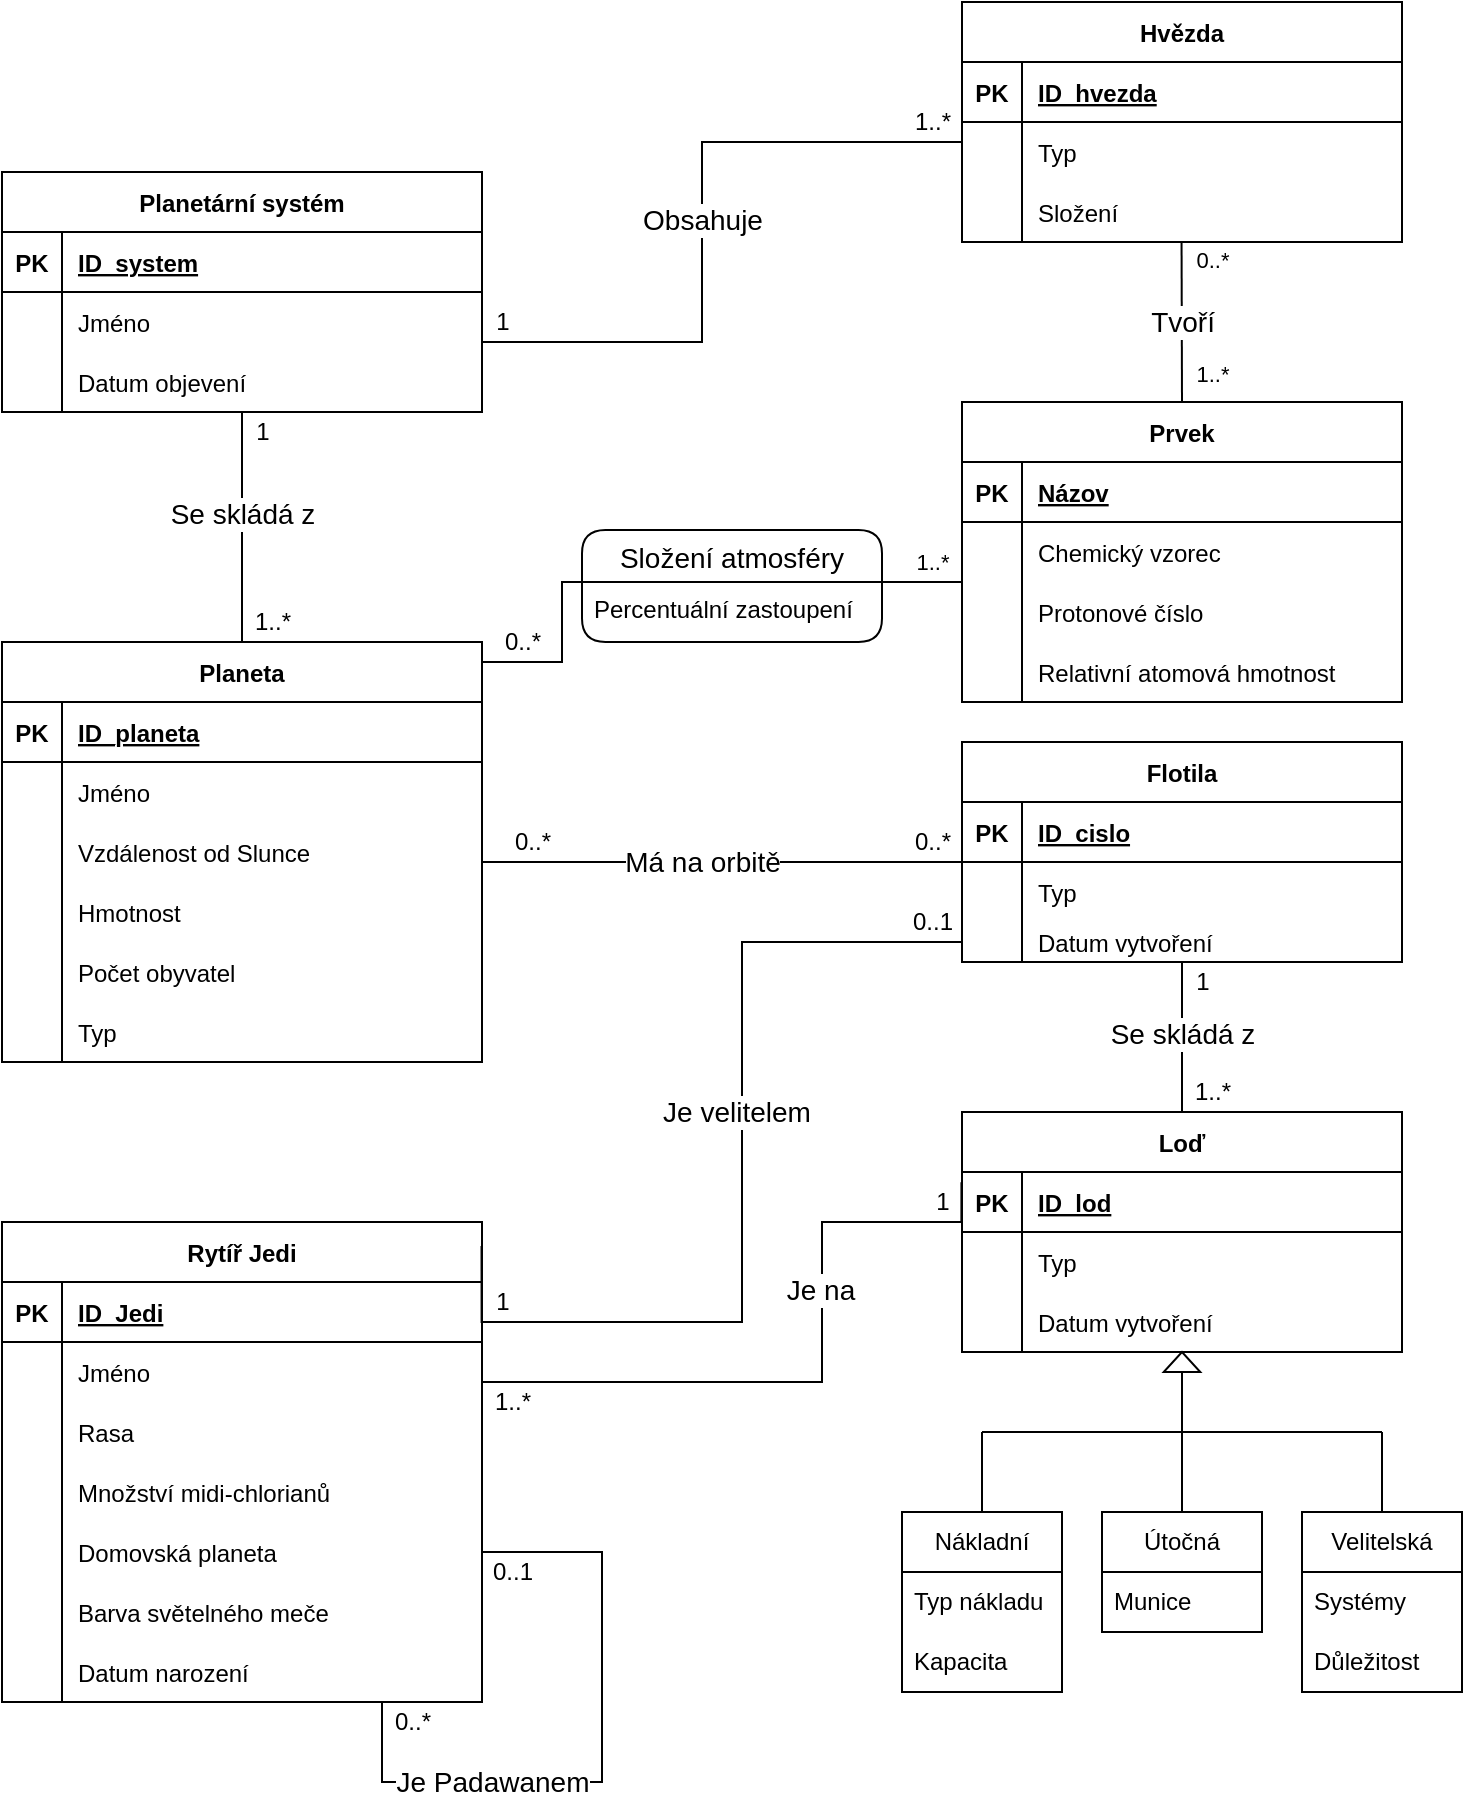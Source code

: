 <mxfile version="15.8.7" type="device"><diagram id="R2lEEEUBdFMjLlhIrx00" name="Page-1"><mxGraphModel dx="1102" dy="845" grid="1" gridSize="10" guides="1" tooltips="1" connect="1" arrows="1" fold="1" page="1" pageScale="1" pageWidth="850" pageHeight="1100" math="0" shadow="0" extFonts="Permanent Marker^https://fonts.googleapis.com/css?family=Permanent+Marker"><root><mxCell id="0"/><mxCell id="1" parent="0"/><mxCell id="C-vyLk0tnHw3VtMMgP7b-2" value="Hvězda" style="shape=table;startSize=30;container=1;collapsible=1;childLayout=tableLayout;fixedRows=1;rowLines=0;fontStyle=1;align=center;resizeLast=1;" parent="1" vertex="1"><mxGeometry x="530" y="105" width="220" height="120" as="geometry"/></mxCell><mxCell id="C-vyLk0tnHw3VtMMgP7b-3" value="" style="shape=partialRectangle;collapsible=0;dropTarget=0;pointerEvents=0;fillColor=none;points=[[0,0.5],[1,0.5]];portConstraint=eastwest;top=0;left=0;right=0;bottom=1;" parent="C-vyLk0tnHw3VtMMgP7b-2" vertex="1"><mxGeometry y="30" width="220" height="30" as="geometry"/></mxCell><mxCell id="C-vyLk0tnHw3VtMMgP7b-4" value="PK" style="shape=partialRectangle;overflow=hidden;connectable=0;fillColor=none;top=0;left=0;bottom=0;right=0;fontStyle=1;" parent="C-vyLk0tnHw3VtMMgP7b-3" vertex="1"><mxGeometry width="30" height="30" as="geometry"><mxRectangle width="30" height="30" as="alternateBounds"/></mxGeometry></mxCell><mxCell id="C-vyLk0tnHw3VtMMgP7b-5" value="ID_hvezda" style="shape=partialRectangle;overflow=hidden;connectable=0;fillColor=none;top=0;left=0;bottom=0;right=0;align=left;spacingLeft=6;fontStyle=5;" parent="C-vyLk0tnHw3VtMMgP7b-3" vertex="1"><mxGeometry x="30" width="190" height="30" as="geometry"><mxRectangle width="190" height="30" as="alternateBounds"/></mxGeometry></mxCell><mxCell id="C-vyLk0tnHw3VtMMgP7b-6" value="" style="shape=partialRectangle;collapsible=0;dropTarget=0;pointerEvents=0;fillColor=none;points=[[0,0.5],[1,0.5]];portConstraint=eastwest;top=0;left=0;right=0;bottom=0;" parent="C-vyLk0tnHw3VtMMgP7b-2" vertex="1"><mxGeometry y="60" width="220" height="30" as="geometry"/></mxCell><mxCell id="C-vyLk0tnHw3VtMMgP7b-7" value="" style="shape=partialRectangle;overflow=hidden;connectable=0;fillColor=none;top=0;left=0;bottom=0;right=0;" parent="C-vyLk0tnHw3VtMMgP7b-6" vertex="1"><mxGeometry width="30" height="30" as="geometry"><mxRectangle width="30" height="30" as="alternateBounds"/></mxGeometry></mxCell><mxCell id="C-vyLk0tnHw3VtMMgP7b-8" value="Typ" style="shape=partialRectangle;overflow=hidden;connectable=0;fillColor=none;top=0;left=0;bottom=0;right=0;align=left;spacingLeft=6;" parent="C-vyLk0tnHw3VtMMgP7b-6" vertex="1"><mxGeometry x="30" width="190" height="30" as="geometry"><mxRectangle width="190" height="30" as="alternateBounds"/></mxGeometry></mxCell><mxCell id="C-vyLk0tnHw3VtMMgP7b-9" value="" style="shape=partialRectangle;collapsible=0;dropTarget=0;pointerEvents=0;fillColor=none;points=[[0,0.5],[1,0.5]];portConstraint=eastwest;top=0;left=0;right=0;bottom=0;" parent="C-vyLk0tnHw3VtMMgP7b-2" vertex="1"><mxGeometry y="90" width="220" height="30" as="geometry"/></mxCell><mxCell id="C-vyLk0tnHw3VtMMgP7b-10" value="" style="shape=partialRectangle;overflow=hidden;connectable=0;fillColor=none;top=0;left=0;bottom=0;right=0;" parent="C-vyLk0tnHw3VtMMgP7b-9" vertex="1"><mxGeometry width="30" height="30" as="geometry"><mxRectangle width="30" height="30" as="alternateBounds"/></mxGeometry></mxCell><mxCell id="C-vyLk0tnHw3VtMMgP7b-11" value="Složení" style="shape=partialRectangle;overflow=hidden;connectable=0;fillColor=none;top=0;left=0;bottom=0;right=0;align=left;spacingLeft=6;" parent="C-vyLk0tnHw3VtMMgP7b-9" vertex="1"><mxGeometry x="30" width="190" height="30" as="geometry"><mxRectangle width="190" height="30" as="alternateBounds"/></mxGeometry></mxCell><mxCell id="VwO23e0_H6Dy7q-v8eoB-52" style="edgeStyle=orthogonalEdgeStyle;rounded=0;orthogonalLoop=1;jettySize=auto;html=1;exitX=0.5;exitY=0;exitDx=0;exitDy=0;entryX=0.5;entryY=1;entryDx=0;entryDy=0;fontSize=11;endArrow=none;endFill=0;strokeColor=#000000;" parent="1" source="C-vyLk0tnHw3VtMMgP7b-13" target="C-vyLk0tnHw3VtMMgP7b-23" edge="1"><mxGeometry relative="1" as="geometry"/></mxCell><mxCell id="VwO23e0_H6Dy7q-v8eoB-53" value="Se skládá z" style="edgeLabel;html=1;align=center;verticalAlign=middle;resizable=0;points=[];fontSize=14;" parent="VwO23e0_H6Dy7q-v8eoB-52" vertex="1" connectable="0"><mxGeometry x="0.117" relative="1" as="geometry"><mxPoint as="offset"/></mxGeometry></mxCell><mxCell id="XmYcZxgsezjboL4M4eFG-1" style="edgeStyle=orthogonalEdgeStyle;rounded=0;orthogonalLoop=1;jettySize=auto;html=1;exitX=1;exitY=0.5;exitDx=0;exitDy=0;entryX=0;entryY=0.337;entryDx=0;entryDy=0;entryPerimeter=0;endArrow=none;endFill=0;" parent="1" source="C-vyLk0tnHw3VtMMgP7b-13" target="VwO23e0_H6Dy7q-v8eoB-74" edge="1"><mxGeometry relative="1" as="geometry"><Array as="points"><mxPoint x="415" y="535"/><mxPoint x="415" y="535"/></Array></mxGeometry></mxCell><mxCell id="XmYcZxgsezjboL4M4eFG-2" value="Má na orbitě" style="edgeLabel;html=1;align=center;verticalAlign=middle;resizable=0;points=[];fontSize=14;" parent="XmYcZxgsezjboL4M4eFG-1" vertex="1" connectable="0"><mxGeometry x="-0.034" relative="1" as="geometry"><mxPoint x="-8" as="offset"/></mxGeometry></mxCell><mxCell id="C-vyLk0tnHw3VtMMgP7b-13" value="Planeta" style="shape=table;startSize=30;container=1;collapsible=1;childLayout=tableLayout;fixedRows=1;rowLines=0;fontStyle=1;align=center;resizeLast=1;" parent="1" vertex="1"><mxGeometry x="50" y="425" width="240" height="210" as="geometry"/></mxCell><mxCell id="C-vyLk0tnHw3VtMMgP7b-14" value="" style="shape=partialRectangle;collapsible=0;dropTarget=0;pointerEvents=0;fillColor=none;points=[[0,0.5],[1,0.5]];portConstraint=eastwest;top=0;left=0;right=0;bottom=1;" parent="C-vyLk0tnHw3VtMMgP7b-13" vertex="1"><mxGeometry y="30" width="240" height="30" as="geometry"/></mxCell><mxCell id="C-vyLk0tnHw3VtMMgP7b-15" value="PK" style="shape=partialRectangle;overflow=hidden;connectable=0;fillColor=none;top=0;left=0;bottom=0;right=0;fontStyle=1;" parent="C-vyLk0tnHw3VtMMgP7b-14" vertex="1"><mxGeometry width="30" height="30" as="geometry"><mxRectangle width="30" height="30" as="alternateBounds"/></mxGeometry></mxCell><mxCell id="C-vyLk0tnHw3VtMMgP7b-16" value="ID_planeta" style="shape=partialRectangle;overflow=hidden;connectable=0;fillColor=none;top=0;left=0;bottom=0;right=0;align=left;spacingLeft=6;fontStyle=5;" parent="C-vyLk0tnHw3VtMMgP7b-14" vertex="1"><mxGeometry x="30" width="210" height="30" as="geometry"><mxRectangle width="210" height="30" as="alternateBounds"/></mxGeometry></mxCell><mxCell id="C-vyLk0tnHw3VtMMgP7b-17" value="" style="shape=partialRectangle;collapsible=0;dropTarget=0;pointerEvents=0;fillColor=none;points=[[0,0.5],[1,0.5]];portConstraint=eastwest;top=0;left=0;right=0;bottom=0;" parent="C-vyLk0tnHw3VtMMgP7b-13" vertex="1"><mxGeometry y="60" width="240" height="30" as="geometry"/></mxCell><mxCell id="C-vyLk0tnHw3VtMMgP7b-18" value="" style="shape=partialRectangle;overflow=hidden;connectable=0;fillColor=none;top=0;left=0;bottom=0;right=0;" parent="C-vyLk0tnHw3VtMMgP7b-17" vertex="1"><mxGeometry width="30" height="30" as="geometry"><mxRectangle width="30" height="30" as="alternateBounds"/></mxGeometry></mxCell><mxCell id="C-vyLk0tnHw3VtMMgP7b-19" value="Jméno" style="shape=partialRectangle;overflow=hidden;connectable=0;fillColor=none;top=0;left=0;bottom=0;right=0;align=left;spacingLeft=6;" parent="C-vyLk0tnHw3VtMMgP7b-17" vertex="1"><mxGeometry x="30" width="210" height="30" as="geometry"><mxRectangle width="210" height="30" as="alternateBounds"/></mxGeometry></mxCell><mxCell id="V6jSgZdptNN6GtY4fh08-18" value="" style="shape=partialRectangle;collapsible=0;dropTarget=0;pointerEvents=0;fillColor=none;points=[[0,0.5],[1,0.5]];portConstraint=eastwest;top=0;left=0;right=0;bottom=0;" parent="C-vyLk0tnHw3VtMMgP7b-13" vertex="1"><mxGeometry y="90" width="240" height="30" as="geometry"/></mxCell><mxCell id="V6jSgZdptNN6GtY4fh08-19" value="" style="shape=partialRectangle;overflow=hidden;connectable=0;fillColor=none;top=0;left=0;bottom=0;right=0;" parent="V6jSgZdptNN6GtY4fh08-18" vertex="1"><mxGeometry width="30" height="30" as="geometry"><mxRectangle width="30" height="30" as="alternateBounds"/></mxGeometry></mxCell><mxCell id="V6jSgZdptNN6GtY4fh08-20" value="Vzdálenost od Slunce" style="shape=partialRectangle;overflow=hidden;connectable=0;fillColor=none;top=0;left=0;bottom=0;right=0;align=left;spacingLeft=6;" parent="V6jSgZdptNN6GtY4fh08-18" vertex="1"><mxGeometry x="30" width="210" height="30" as="geometry"><mxRectangle width="210" height="30" as="alternateBounds"/></mxGeometry></mxCell><mxCell id="V6jSgZdptNN6GtY4fh08-15" value="" style="shape=partialRectangle;collapsible=0;dropTarget=0;pointerEvents=0;fillColor=none;points=[[0,0.5],[1,0.5]];portConstraint=eastwest;top=0;left=0;right=0;bottom=0;" parent="C-vyLk0tnHw3VtMMgP7b-13" vertex="1"><mxGeometry y="120" width="240" height="30" as="geometry"/></mxCell><mxCell id="V6jSgZdptNN6GtY4fh08-16" value="" style="shape=partialRectangle;overflow=hidden;connectable=0;fillColor=none;top=0;left=0;bottom=0;right=0;" parent="V6jSgZdptNN6GtY4fh08-15" vertex="1"><mxGeometry width="30" height="30" as="geometry"><mxRectangle width="30" height="30" as="alternateBounds"/></mxGeometry></mxCell><mxCell id="V6jSgZdptNN6GtY4fh08-17" value="Hmotnost" style="shape=partialRectangle;overflow=hidden;connectable=0;fillColor=none;top=0;left=0;bottom=0;right=0;align=left;spacingLeft=6;" parent="V6jSgZdptNN6GtY4fh08-15" vertex="1"><mxGeometry x="30" width="210" height="30" as="geometry"><mxRectangle width="210" height="30" as="alternateBounds"/></mxGeometry></mxCell><mxCell id="V6jSgZdptNN6GtY4fh08-12" value="" style="shape=partialRectangle;collapsible=0;dropTarget=0;pointerEvents=0;fillColor=none;points=[[0,0.5],[1,0.5]];portConstraint=eastwest;top=0;left=0;right=0;bottom=0;" parent="C-vyLk0tnHw3VtMMgP7b-13" vertex="1"><mxGeometry y="150" width="240" height="30" as="geometry"/></mxCell><mxCell id="V6jSgZdptNN6GtY4fh08-13" value="" style="shape=partialRectangle;overflow=hidden;connectable=0;fillColor=none;top=0;left=0;bottom=0;right=0;" parent="V6jSgZdptNN6GtY4fh08-12" vertex="1"><mxGeometry width="30" height="30" as="geometry"><mxRectangle width="30" height="30" as="alternateBounds"/></mxGeometry></mxCell><mxCell id="V6jSgZdptNN6GtY4fh08-14" value="Počet obyvatel" style="shape=partialRectangle;overflow=hidden;connectable=0;fillColor=none;top=0;left=0;bottom=0;right=0;align=left;spacingLeft=6;" parent="V6jSgZdptNN6GtY4fh08-12" vertex="1"><mxGeometry x="30" width="210" height="30" as="geometry"><mxRectangle width="210" height="30" as="alternateBounds"/></mxGeometry></mxCell><mxCell id="V6jSgZdptNN6GtY4fh08-9" value="" style="shape=partialRectangle;collapsible=0;dropTarget=0;pointerEvents=0;fillColor=none;points=[[0,0.5],[1,0.5]];portConstraint=eastwest;top=0;left=0;right=0;bottom=0;" parent="C-vyLk0tnHw3VtMMgP7b-13" vertex="1"><mxGeometry y="180" width="240" height="30" as="geometry"/></mxCell><mxCell id="V6jSgZdptNN6GtY4fh08-10" value="" style="shape=partialRectangle;overflow=hidden;connectable=0;fillColor=none;top=0;left=0;bottom=0;right=0;" parent="V6jSgZdptNN6GtY4fh08-9" vertex="1"><mxGeometry width="30" height="30" as="geometry"><mxRectangle width="30" height="30" as="alternateBounds"/></mxGeometry></mxCell><mxCell id="V6jSgZdptNN6GtY4fh08-11" value="Typ" style="shape=partialRectangle;overflow=hidden;connectable=0;fillColor=none;top=0;left=0;bottom=0;right=0;align=left;spacingLeft=6;" parent="V6jSgZdptNN6GtY4fh08-9" vertex="1"><mxGeometry x="30" width="210" height="30" as="geometry"><mxRectangle width="210" height="30" as="alternateBounds"/></mxGeometry></mxCell><mxCell id="C-vyLk0tnHw3VtMMgP7b-23" value="Planetární systém" style="shape=table;startSize=30;container=1;collapsible=1;childLayout=tableLayout;fixedRows=1;rowLines=0;fontStyle=1;align=center;resizeLast=1;" parent="1" vertex="1"><mxGeometry x="50" y="190" width="240" height="120" as="geometry"/></mxCell><mxCell id="C-vyLk0tnHw3VtMMgP7b-24" value="" style="shape=partialRectangle;collapsible=0;dropTarget=0;pointerEvents=0;fillColor=none;points=[[0,0.5],[1,0.5]];portConstraint=eastwest;top=0;left=0;right=0;bottom=1;" parent="C-vyLk0tnHw3VtMMgP7b-23" vertex="1"><mxGeometry y="30" width="240" height="30" as="geometry"/></mxCell><mxCell id="C-vyLk0tnHw3VtMMgP7b-25" value="PK" style="shape=partialRectangle;overflow=hidden;connectable=0;fillColor=none;top=0;left=0;bottom=0;right=0;fontStyle=1;" parent="C-vyLk0tnHw3VtMMgP7b-24" vertex="1"><mxGeometry width="30" height="30" as="geometry"><mxRectangle width="30" height="30" as="alternateBounds"/></mxGeometry></mxCell><mxCell id="C-vyLk0tnHw3VtMMgP7b-26" value="ID_system" style="shape=partialRectangle;overflow=hidden;connectable=0;fillColor=none;top=0;left=0;bottom=0;right=0;align=left;spacingLeft=6;fontStyle=5;" parent="C-vyLk0tnHw3VtMMgP7b-24" vertex="1"><mxGeometry x="30" width="210" height="30" as="geometry"><mxRectangle width="210" height="30" as="alternateBounds"/></mxGeometry></mxCell><mxCell id="C-vyLk0tnHw3VtMMgP7b-27" value="" style="shape=partialRectangle;collapsible=0;dropTarget=0;pointerEvents=0;fillColor=none;points=[[0,0.5],[1,0.5]];portConstraint=eastwest;top=0;left=0;right=0;bottom=0;" parent="C-vyLk0tnHw3VtMMgP7b-23" vertex="1"><mxGeometry y="60" width="240" height="30" as="geometry"/></mxCell><mxCell id="C-vyLk0tnHw3VtMMgP7b-28" value="" style="shape=partialRectangle;overflow=hidden;connectable=0;fillColor=none;top=0;left=0;bottom=0;right=0;" parent="C-vyLk0tnHw3VtMMgP7b-27" vertex="1"><mxGeometry width="30" height="30" as="geometry"><mxRectangle width="30" height="30" as="alternateBounds"/></mxGeometry></mxCell><mxCell id="C-vyLk0tnHw3VtMMgP7b-29" value="Jméno" style="shape=partialRectangle;overflow=hidden;connectable=0;fillColor=none;top=0;left=0;bottom=0;right=0;align=left;spacingLeft=6;" parent="C-vyLk0tnHw3VtMMgP7b-27" vertex="1"><mxGeometry x="30" width="210" height="30" as="geometry"><mxRectangle width="210" height="30" as="alternateBounds"/></mxGeometry></mxCell><mxCell id="VwO23e0_H6Dy7q-v8eoB-46" style="shape=partialRectangle;collapsible=0;dropTarget=0;pointerEvents=0;fillColor=none;points=[[0,0.5],[1,0.5]];portConstraint=eastwest;top=0;left=0;right=0;bottom=0;" parent="C-vyLk0tnHw3VtMMgP7b-23" vertex="1"><mxGeometry y="90" width="240" height="30" as="geometry"/></mxCell><mxCell id="VwO23e0_H6Dy7q-v8eoB-47" style="shape=partialRectangle;overflow=hidden;connectable=0;fillColor=none;top=0;left=0;bottom=0;right=0;" parent="VwO23e0_H6Dy7q-v8eoB-46" vertex="1"><mxGeometry width="30" height="30" as="geometry"><mxRectangle width="30" height="30" as="alternateBounds"/></mxGeometry></mxCell><mxCell id="VwO23e0_H6Dy7q-v8eoB-48" value="Datum objevení" style="shape=partialRectangle;overflow=hidden;connectable=0;fillColor=none;top=0;left=0;bottom=0;right=0;align=left;spacingLeft=6;" parent="VwO23e0_H6Dy7q-v8eoB-46" vertex="1"><mxGeometry x="30" width="210" height="30" as="geometry"><mxRectangle width="210" height="30" as="alternateBounds"/></mxGeometry></mxCell><mxCell id="VwO23e0_H6Dy7q-v8eoB-44" style="edgeStyle=orthogonalEdgeStyle;rounded=0;orthogonalLoop=1;jettySize=auto;html=1;fontSize=11;endArrow=none;endFill=0;entryX=0.5;entryY=1.001;entryDx=0;entryDy=0;entryPerimeter=0;exitX=0.5;exitY=0;exitDx=0;exitDy=0;" parent="1" source="V6jSgZdptNN6GtY4fh08-28" target="VwO23e0_H6Dy7q-v8eoB-77" edge="1"><mxGeometry relative="1" as="geometry"><mxPoint x="640.0" y="635" as="sourcePoint"/><mxPoint x="640" y="585" as="targetPoint"/><Array as="points"><mxPoint x="640" y="585"/><mxPoint x="640" y="585"/></Array></mxGeometry></mxCell><mxCell id="VwO23e0_H6Dy7q-v8eoB-45" value="Se skládá z" style="edgeLabel;html=1;align=center;verticalAlign=middle;resizable=0;points=[];fontSize=14;" parent="VwO23e0_H6Dy7q-v8eoB-44" vertex="1" connectable="0"><mxGeometry x="0.05" relative="1" as="geometry"><mxPoint as="offset"/></mxGeometry></mxCell><mxCell id="V6jSgZdptNN6GtY4fh08-28" value="Loď" style="shape=table;startSize=30;container=1;collapsible=1;childLayout=tableLayout;fixedRows=1;rowLines=0;fontStyle=1;align=center;resizeLast=1;" parent="1" vertex="1"><mxGeometry x="530" y="660" width="220" height="120" as="geometry"/></mxCell><mxCell id="V6jSgZdptNN6GtY4fh08-29" value="" style="shape=partialRectangle;collapsible=0;dropTarget=0;pointerEvents=0;fillColor=none;points=[[0,0.5],[1,0.5]];portConstraint=eastwest;top=0;left=0;right=0;bottom=1;" parent="V6jSgZdptNN6GtY4fh08-28" vertex="1"><mxGeometry y="30" width="220" height="30" as="geometry"/></mxCell><mxCell id="V6jSgZdptNN6GtY4fh08-30" value="PK" style="shape=partialRectangle;overflow=hidden;connectable=0;fillColor=none;top=0;left=0;bottom=0;right=0;fontStyle=1;" parent="V6jSgZdptNN6GtY4fh08-29" vertex="1"><mxGeometry width="30" height="30" as="geometry"><mxRectangle width="30" height="30" as="alternateBounds"/></mxGeometry></mxCell><mxCell id="V6jSgZdptNN6GtY4fh08-31" value="ID_lod" style="shape=partialRectangle;overflow=hidden;connectable=0;fillColor=none;top=0;left=0;bottom=0;right=0;align=left;spacingLeft=6;fontStyle=5;" parent="V6jSgZdptNN6GtY4fh08-29" vertex="1"><mxGeometry x="30" width="190" height="30" as="geometry"><mxRectangle width="190" height="30" as="alternateBounds"/></mxGeometry></mxCell><mxCell id="V6jSgZdptNN6GtY4fh08-32" value="" style="shape=partialRectangle;collapsible=0;dropTarget=0;pointerEvents=0;fillColor=none;points=[[0,0.5],[1,0.5]];portConstraint=eastwest;top=0;left=0;right=0;bottom=0;" parent="V6jSgZdptNN6GtY4fh08-28" vertex="1"><mxGeometry y="60" width="220" height="30" as="geometry"/></mxCell><mxCell id="V6jSgZdptNN6GtY4fh08-33" value="" style="shape=partialRectangle;overflow=hidden;connectable=0;fillColor=none;top=0;left=0;bottom=0;right=0;" parent="V6jSgZdptNN6GtY4fh08-32" vertex="1"><mxGeometry width="30" height="30" as="geometry"><mxRectangle width="30" height="30" as="alternateBounds"/></mxGeometry></mxCell><mxCell id="V6jSgZdptNN6GtY4fh08-34" value="Typ" style="shape=partialRectangle;overflow=hidden;connectable=0;fillColor=none;top=0;left=0;bottom=0;right=0;align=left;spacingLeft=6;" parent="V6jSgZdptNN6GtY4fh08-32" vertex="1"><mxGeometry x="30" width="190" height="30" as="geometry"><mxRectangle width="190" height="30" as="alternateBounds"/></mxGeometry></mxCell><mxCell id="V6jSgZdptNN6GtY4fh08-60" style="shape=partialRectangle;collapsible=0;dropTarget=0;pointerEvents=0;fillColor=none;points=[[0,0.5],[1,0.5]];portConstraint=eastwest;top=0;left=0;right=0;bottom=0;" parent="V6jSgZdptNN6GtY4fh08-28" vertex="1"><mxGeometry y="90" width="220" height="30" as="geometry"/></mxCell><mxCell id="V6jSgZdptNN6GtY4fh08-61" style="shape=partialRectangle;overflow=hidden;connectable=0;fillColor=none;top=0;left=0;bottom=0;right=0;" parent="V6jSgZdptNN6GtY4fh08-60" vertex="1"><mxGeometry width="30" height="30" as="geometry"><mxRectangle width="30" height="30" as="alternateBounds"/></mxGeometry></mxCell><mxCell id="V6jSgZdptNN6GtY4fh08-62" value="Datum vytvoření" style="shape=partialRectangle;overflow=hidden;connectable=0;fillColor=none;top=0;left=0;bottom=0;right=0;align=left;spacingLeft=6;" parent="V6jSgZdptNN6GtY4fh08-60" vertex="1"><mxGeometry x="30" width="190" height="30" as="geometry"><mxRectangle width="190" height="30" as="alternateBounds"/></mxGeometry></mxCell><mxCell id="V6jSgZdptNN6GtY4fh08-38" value="Rytíř Jedi" style="shape=table;startSize=30;container=1;collapsible=1;childLayout=tableLayout;fixedRows=1;rowLines=0;fontStyle=1;align=center;resizeLast=1;" parent="1" vertex="1"><mxGeometry x="50" y="715" width="240" height="240" as="geometry"/></mxCell><mxCell id="V6jSgZdptNN6GtY4fh08-39" value="" style="shape=partialRectangle;collapsible=0;dropTarget=0;pointerEvents=0;fillColor=none;points=[[0,0.5],[1,0.5]];portConstraint=eastwest;top=0;left=0;right=0;bottom=1;" parent="V6jSgZdptNN6GtY4fh08-38" vertex="1"><mxGeometry y="30" width="240" height="30" as="geometry"/></mxCell><mxCell id="V6jSgZdptNN6GtY4fh08-40" value="PK" style="shape=partialRectangle;overflow=hidden;connectable=0;fillColor=none;top=0;left=0;bottom=0;right=0;fontStyle=1;" parent="V6jSgZdptNN6GtY4fh08-39" vertex="1"><mxGeometry width="30" height="30" as="geometry"><mxRectangle width="30" height="30" as="alternateBounds"/></mxGeometry></mxCell><mxCell id="V6jSgZdptNN6GtY4fh08-41" value="ID_Jedi" style="shape=partialRectangle;overflow=hidden;connectable=0;fillColor=none;top=0;left=0;bottom=0;right=0;align=left;spacingLeft=6;fontStyle=5;" parent="V6jSgZdptNN6GtY4fh08-39" vertex="1"><mxGeometry x="30" width="210" height="30" as="geometry"><mxRectangle width="210" height="30" as="alternateBounds"/></mxGeometry></mxCell><mxCell id="V6jSgZdptNN6GtY4fh08-42" value="" style="shape=partialRectangle;collapsible=0;dropTarget=0;pointerEvents=0;fillColor=none;points=[[0,0.5],[1,0.5]];portConstraint=eastwest;top=0;left=0;right=0;bottom=0;" parent="V6jSgZdptNN6GtY4fh08-38" vertex="1"><mxGeometry y="60" width="240" height="30" as="geometry"/></mxCell><mxCell id="V6jSgZdptNN6GtY4fh08-43" value="" style="shape=partialRectangle;overflow=hidden;connectable=0;fillColor=none;top=0;left=0;bottom=0;right=0;" parent="V6jSgZdptNN6GtY4fh08-42" vertex="1"><mxGeometry width="30" height="30" as="geometry"><mxRectangle width="30" height="30" as="alternateBounds"/></mxGeometry></mxCell><mxCell id="V6jSgZdptNN6GtY4fh08-44" value="Jméno" style="shape=partialRectangle;overflow=hidden;connectable=0;fillColor=none;top=0;left=0;bottom=0;right=0;align=left;spacingLeft=6;" parent="V6jSgZdptNN6GtY4fh08-42" vertex="1"><mxGeometry x="30" width="210" height="30" as="geometry"><mxRectangle width="210" height="30" as="alternateBounds"/></mxGeometry></mxCell><mxCell id="V6jSgZdptNN6GtY4fh08-45" value="" style="shape=partialRectangle;collapsible=0;dropTarget=0;pointerEvents=0;fillColor=none;points=[[0,0.5],[1,0.5]];portConstraint=eastwest;top=0;left=0;right=0;bottom=0;" parent="V6jSgZdptNN6GtY4fh08-38" vertex="1"><mxGeometry y="90" width="240" height="30" as="geometry"/></mxCell><mxCell id="V6jSgZdptNN6GtY4fh08-46" value="" style="shape=partialRectangle;overflow=hidden;connectable=0;fillColor=none;top=0;left=0;bottom=0;right=0;" parent="V6jSgZdptNN6GtY4fh08-45" vertex="1"><mxGeometry width="30" height="30" as="geometry"><mxRectangle width="30" height="30" as="alternateBounds"/></mxGeometry></mxCell><mxCell id="V6jSgZdptNN6GtY4fh08-47" value="Rasa" style="shape=partialRectangle;overflow=hidden;connectable=0;fillColor=none;top=0;left=0;bottom=0;right=0;align=left;spacingLeft=6;" parent="V6jSgZdptNN6GtY4fh08-45" vertex="1"><mxGeometry x="30" width="210" height="30" as="geometry"><mxRectangle width="210" height="30" as="alternateBounds"/></mxGeometry></mxCell><mxCell id="V6jSgZdptNN6GtY4fh08-48" value="" style="shape=partialRectangle;collapsible=0;dropTarget=0;pointerEvents=0;fillColor=none;points=[[0,0.5],[1,0.5]];portConstraint=eastwest;top=0;left=0;right=0;bottom=0;" parent="V6jSgZdptNN6GtY4fh08-38" vertex="1"><mxGeometry y="120" width="240" height="30" as="geometry"/></mxCell><mxCell id="V6jSgZdptNN6GtY4fh08-49" value="" style="shape=partialRectangle;overflow=hidden;connectable=0;fillColor=none;top=0;left=0;bottom=0;right=0;" parent="V6jSgZdptNN6GtY4fh08-48" vertex="1"><mxGeometry width="30" height="30" as="geometry"><mxRectangle width="30" height="30" as="alternateBounds"/></mxGeometry></mxCell><mxCell id="V6jSgZdptNN6GtY4fh08-50" value="Množství midi-chlorianů" style="shape=partialRectangle;overflow=hidden;connectable=0;fillColor=none;top=0;left=0;bottom=0;right=0;align=left;spacingLeft=6;" parent="V6jSgZdptNN6GtY4fh08-48" vertex="1"><mxGeometry x="30" width="210" height="30" as="geometry"><mxRectangle width="210" height="30" as="alternateBounds"/></mxGeometry></mxCell><mxCell id="V6jSgZdptNN6GtY4fh08-51" value="" style="shape=partialRectangle;collapsible=0;dropTarget=0;pointerEvents=0;fillColor=none;points=[[0,0.5],[1,0.5]];portConstraint=eastwest;top=0;left=0;right=0;bottom=0;" parent="V6jSgZdptNN6GtY4fh08-38" vertex="1"><mxGeometry y="150" width="240" height="30" as="geometry"/></mxCell><mxCell id="V6jSgZdptNN6GtY4fh08-52" value="" style="shape=partialRectangle;overflow=hidden;connectable=0;fillColor=none;top=0;left=0;bottom=0;right=0;" parent="V6jSgZdptNN6GtY4fh08-51" vertex="1"><mxGeometry width="30" height="30" as="geometry"><mxRectangle width="30" height="30" as="alternateBounds"/></mxGeometry></mxCell><mxCell id="V6jSgZdptNN6GtY4fh08-53" value="Domovská planeta" style="shape=partialRectangle;overflow=hidden;connectable=0;fillColor=none;top=0;left=0;bottom=0;right=0;align=left;spacingLeft=6;" parent="V6jSgZdptNN6GtY4fh08-51" vertex="1"><mxGeometry x="30" width="210" height="30" as="geometry"><mxRectangle width="210" height="30" as="alternateBounds"/></mxGeometry></mxCell><mxCell id="V6jSgZdptNN6GtY4fh08-63" style="shape=partialRectangle;collapsible=0;dropTarget=0;pointerEvents=0;fillColor=none;points=[[0,0.5],[1,0.5]];portConstraint=eastwest;top=0;left=0;right=0;bottom=0;" parent="V6jSgZdptNN6GtY4fh08-38" vertex="1"><mxGeometry y="180" width="240" height="30" as="geometry"/></mxCell><mxCell id="V6jSgZdptNN6GtY4fh08-64" style="shape=partialRectangle;overflow=hidden;connectable=0;fillColor=none;top=0;left=0;bottom=0;right=0;" parent="V6jSgZdptNN6GtY4fh08-63" vertex="1"><mxGeometry width="30" height="30" as="geometry"><mxRectangle width="30" height="30" as="alternateBounds"/></mxGeometry></mxCell><mxCell id="V6jSgZdptNN6GtY4fh08-65" value="Barva světelného meče" style="shape=partialRectangle;overflow=hidden;connectable=0;fillColor=none;top=0;left=0;bottom=0;right=0;align=left;spacingLeft=6;" parent="V6jSgZdptNN6GtY4fh08-63" vertex="1"><mxGeometry x="30" width="210" height="30" as="geometry"><mxRectangle width="210" height="30" as="alternateBounds"/></mxGeometry></mxCell><mxCell id="V6jSgZdptNN6GtY4fh08-93" style="edgeStyle=orthogonalEdgeStyle;rounded=0;orthogonalLoop=1;jettySize=auto;html=1;exitX=1;exitY=0.5;exitDx=0;exitDy=0;endArrow=none;endFill=0;" parent="V6jSgZdptNN6GtY4fh08-38" edge="1"><mxGeometry relative="1" as="geometry"><mxPoint x="210" y="300" as="targetPoint"/><Array as="points"><mxPoint x="300" y="225"/><mxPoint x="300" y="340"/><mxPoint x="210" y="340"/></Array></mxGeometry></mxCell><mxCell id="V6jSgZdptNN6GtY4fh08-94" value="Je Padawanom" style="edgeLabel;html=1;align=center;verticalAlign=middle;resizable=0;points=[];" parent="V6jSgZdptNN6GtY4fh08-93" vertex="1" connectable="0"><mxGeometry x="-0.181" y="-1" relative="1" as="geometry"><mxPoint as="offset"/></mxGeometry></mxCell><mxCell id="vRZ5eBYcCAOk9Uc9wcQ1-1" style="edgeStyle=orthogonalEdgeStyle;rounded=0;orthogonalLoop=1;jettySize=auto;html=1;exitX=1;exitY=0.5;exitDx=0;exitDy=0;endArrow=none;endFill=0;" parent="V6jSgZdptNN6GtY4fh08-38" source="V6jSgZdptNN6GtY4fh08-51" edge="1"><mxGeometry relative="1" as="geometry"><mxPoint x="190" y="240" as="targetPoint"/><Array as="points"><mxPoint x="300" y="165"/><mxPoint x="300" y="280"/><mxPoint x="190" y="280"/></Array></mxGeometry></mxCell><mxCell id="VwO23e0_H6Dy7q-v8eoB-6" value="Je Padawanem" style="edgeLabel;html=1;align=center;verticalAlign=middle;resizable=0;points=[];fontSize=14;" parent="vRZ5eBYcCAOk9Uc9wcQ1-1" vertex="1" connectable="0"><mxGeometry x="0.128" y="-4" relative="1" as="geometry"><mxPoint x="-47" y="4" as="offset"/></mxGeometry></mxCell><mxCell id="V6jSgZdptNN6GtY4fh08-66" style="edgeStyle=orthogonalEdgeStyle;rounded=0;orthogonalLoop=1;jettySize=auto;html=1;endArrow=none;endFill=0;entryX=0;entryY=0.667;entryDx=0;entryDy=0;entryPerimeter=0;exitX=1.001;exitY=0.832;exitDx=0;exitDy=0;exitPerimeter=0;" parent="1" source="C-vyLk0tnHw3VtMMgP7b-27" target="C-vyLk0tnHw3VtMMgP7b-3" edge="1"><mxGeometry relative="1" as="geometry"><mxPoint x="291" y="275" as="sourcePoint"/><mxPoint x="500" y="175" as="targetPoint"/><Array as="points"><mxPoint x="400" y="275"/><mxPoint x="400" y="175"/></Array></mxGeometry></mxCell><mxCell id="V6jSgZdptNN6GtY4fh08-67" value="Obsahuje" style="edgeLabel;html=1;align=center;verticalAlign=middle;resizable=0;points=[];fontSize=14;" parent="V6jSgZdptNN6GtY4fh08-66" vertex="1" connectable="0"><mxGeometry x="-0.135" y="-1" relative="1" as="geometry"><mxPoint x="-1" y="-16" as="offset"/></mxGeometry></mxCell><mxCell id="V6jSgZdptNN6GtY4fh08-68" value="1..*" style="text;html=1;align=center;verticalAlign=middle;resizable=0;points=[];autosize=1;strokeColor=none;fillColor=none;" parent="1" vertex="1"><mxGeometry x="495" y="150" width="40" height="30" as="geometry"/></mxCell><mxCell id="V6jSgZdptNN6GtY4fh08-69" value="1" style="text;html=1;align=center;verticalAlign=middle;resizable=0;points=[];autosize=1;strokeColor=none;fillColor=none;" parent="1" vertex="1"><mxGeometry x="290" y="255" width="20" height="20" as="geometry"/></mxCell><mxCell id="V6jSgZdptNN6GtY4fh08-72" value="1..*" style="text;html=1;align=center;verticalAlign=middle;resizable=0;points=[];autosize=1;strokeColor=none;fillColor=none;" parent="1" vertex="1"><mxGeometry x="165" y="400" width="40" height="30" as="geometry"/></mxCell><mxCell id="V6jSgZdptNN6GtY4fh08-73" value="1" style="text;html=1;align=center;verticalAlign=middle;resizable=0;points=[];autosize=1;strokeColor=none;fillColor=none;" parent="1" vertex="1"><mxGeometry x="170" y="310" width="20" height="20" as="geometry"/></mxCell><mxCell id="V6jSgZdptNN6GtY4fh08-76" value="0..*" style="text;html=1;align=center;verticalAlign=middle;resizable=0;points=[];autosize=1;strokeColor=none;fillColor=none;" parent="1" vertex="1"><mxGeometry x="495" y="510" width="40" height="30" as="geometry"/></mxCell><mxCell id="V6jSgZdptNN6GtY4fh08-77" value="0..*" style="text;html=1;align=center;verticalAlign=middle;resizable=0;points=[];autosize=1;strokeColor=none;fillColor=none;" parent="1" vertex="1"><mxGeometry x="295" y="510" width="40" height="30" as="geometry"/></mxCell><mxCell id="V6jSgZdptNN6GtY4fh08-78" style="edgeStyle=orthogonalEdgeStyle;rounded=0;orthogonalLoop=1;jettySize=auto;html=1;exitX=0.48;exitY=1.333;exitDx=0;exitDy=0;entryX=0.5;entryY=0;entryDx=0;entryDy=0;endArrow=none;endFill=0;exitPerimeter=0;" parent="1" target="V6jSgZdptNN6GtY4fh08-28" edge="1"><mxGeometry relative="1" as="geometry"/></mxCell><mxCell id="V6jSgZdptNN6GtY4fh08-79" value="Pozostáva z" style="edgeLabel;html=1;align=center;verticalAlign=middle;resizable=0;points=[];" parent="V6jSgZdptNN6GtY4fh08-78" vertex="1" connectable="0"><mxGeometry x="0.003" y="-1" relative="1" as="geometry"><mxPoint as="offset"/></mxGeometry></mxCell><mxCell id="V6jSgZdptNN6GtY4fh08-81" value="1..*" style="text;html=1;align=center;verticalAlign=middle;resizable=0;points=[];autosize=1;strokeColor=none;fillColor=none;" parent="1" vertex="1"><mxGeometry x="635" y="635" width="40" height="30" as="geometry"/></mxCell><mxCell id="V6jSgZdptNN6GtY4fh08-82" value="1" style="text;html=1;align=center;verticalAlign=middle;resizable=0;points=[];autosize=1;strokeColor=none;fillColor=none;" parent="1" vertex="1"><mxGeometry x="640" y="585" width="20" height="20" as="geometry"/></mxCell><mxCell id="V6jSgZdptNN6GtY4fh08-84" style="edgeStyle=orthogonalEdgeStyle;rounded=0;orthogonalLoop=1;jettySize=auto;html=1;entryX=0.986;entryY=0.008;entryDx=0;entryDy=0;endArrow=none;endFill=0;entryPerimeter=0;" parent="1" source="V6jSgZdptNN6GtY4fh08-42" target="V6jSgZdptNN6GtY4fh08-90" edge="1"><mxGeometry relative="1" as="geometry"><Array as="points"><mxPoint x="460" y="795"/><mxPoint x="460" y="715"/></Array><mxPoint x="300" y="795" as="sourcePoint"/></mxGeometry></mxCell><mxCell id="V6jSgZdptNN6GtY4fh08-85" value="Je na" style="edgeLabel;html=1;align=center;verticalAlign=middle;resizable=0;points=[];fontSize=14;" parent="V6jSgZdptNN6GtY4fh08-84" vertex="1" connectable="0"><mxGeometry x="0.272" y="1" relative="1" as="geometry"><mxPoint as="offset"/></mxGeometry></mxCell><mxCell id="V6jSgZdptNN6GtY4fh08-86" value="1..*" style="text;html=1;align=center;verticalAlign=middle;resizable=0;points=[];autosize=1;strokeColor=none;fillColor=none;" parent="1" vertex="1"><mxGeometry x="285" y="790" width="40" height="30" as="geometry"/></mxCell><mxCell id="V6jSgZdptNN6GtY4fh08-88" style="edgeStyle=orthogonalEdgeStyle;rounded=0;orthogonalLoop=1;jettySize=auto;html=1;endArrow=none;endFill=0;entryX=0;entryY=0.979;entryDx=0;entryDy=0;entryPerimeter=0;exitX=0.999;exitY=0.05;exitDx=0;exitDy=0;exitPerimeter=0;" parent="1" source="V6jSgZdptNN6GtY4fh08-38" target="VwO23e0_H6Dy7q-v8eoB-74" edge="1"><mxGeometry relative="1" as="geometry"><Array as="points"><mxPoint x="290" y="765"/><mxPoint x="420" y="765"/><mxPoint x="420" y="575"/><mxPoint x="530" y="575"/></Array><mxPoint x="300" y="725" as="sourcePoint"/><mxPoint x="530" y="525" as="targetPoint"/></mxGeometry></mxCell><mxCell id="V6jSgZdptNN6GtY4fh08-89" value="Je velitelem" style="edgeLabel;html=1;align=center;verticalAlign=middle;resizable=0;points=[];fontSize=14;" parent="V6jSgZdptNN6GtY4fh08-88" vertex="1" connectable="0"><mxGeometry x="0.141" y="3" relative="1" as="geometry"><mxPoint as="offset"/></mxGeometry></mxCell><mxCell id="V6jSgZdptNN6GtY4fh08-90" value="1" style="text;html=1;align=center;verticalAlign=middle;resizable=0;points=[];autosize=1;strokeColor=none;fillColor=none;" parent="1" vertex="1"><mxGeometry x="510" y="695" width="20" height="20" as="geometry"/></mxCell><mxCell id="V6jSgZdptNN6GtY4fh08-91" value="0..1" style="text;html=1;align=center;verticalAlign=middle;resizable=0;points=[];autosize=1;strokeColor=none;fillColor=none;" parent="1" vertex="1"><mxGeometry x="495" y="550" width="40" height="30" as="geometry"/></mxCell><mxCell id="V6jSgZdptNN6GtY4fh08-92" value="1" style="text;html=1;align=center;verticalAlign=middle;resizable=0;points=[];autosize=1;strokeColor=none;fillColor=none;" parent="1" vertex="1"><mxGeometry x="290" y="745" width="20" height="20" as="geometry"/></mxCell><mxCell id="V6jSgZdptNN6GtY4fh08-95" value="0..*" style="text;html=1;align=center;verticalAlign=middle;resizable=0;points=[];autosize=1;strokeColor=none;fillColor=none;" parent="1" vertex="1"><mxGeometry x="235" y="950" width="40" height="30" as="geometry"/></mxCell><mxCell id="V6jSgZdptNN6GtY4fh08-96" value="0..1" style="text;html=1;align=center;verticalAlign=middle;resizable=0;points=[];autosize=1;strokeColor=none;fillColor=none;" parent="1" vertex="1"><mxGeometry x="285" y="875" width="40" height="30" as="geometry"/></mxCell><mxCell id="VwO23e0_H6Dy7q-v8eoB-7" value="Prvek" style="shape=table;startSize=30;container=1;collapsible=1;childLayout=tableLayout;fixedRows=1;rowLines=0;fontStyle=1;align=center;resizeLast=1;" parent="1" vertex="1"><mxGeometry x="530" y="305" width="220" height="150" as="geometry"/></mxCell><mxCell id="VwO23e0_H6Dy7q-v8eoB-8" value="" style="shape=partialRectangle;collapsible=0;dropTarget=0;pointerEvents=0;fillColor=none;top=0;left=0;bottom=1;right=0;points=[[0,0.5],[1,0.5]];portConstraint=eastwest;" parent="VwO23e0_H6Dy7q-v8eoB-7" vertex="1"><mxGeometry y="30" width="220" height="30" as="geometry"/></mxCell><mxCell id="VwO23e0_H6Dy7q-v8eoB-9" value="PK" style="shape=partialRectangle;connectable=0;fillColor=none;top=0;left=0;bottom=0;right=0;fontStyle=1;overflow=hidden;" parent="VwO23e0_H6Dy7q-v8eoB-8" vertex="1"><mxGeometry width="30" height="30" as="geometry"><mxRectangle width="30" height="30" as="alternateBounds"/></mxGeometry></mxCell><mxCell id="VwO23e0_H6Dy7q-v8eoB-10" value="Názov" style="shape=partialRectangle;connectable=0;fillColor=none;top=0;left=0;bottom=0;right=0;align=left;spacingLeft=6;fontStyle=5;overflow=hidden;" parent="VwO23e0_H6Dy7q-v8eoB-8" vertex="1"><mxGeometry x="30" width="190" height="30" as="geometry"><mxRectangle width="190" height="30" as="alternateBounds"/></mxGeometry></mxCell><mxCell id="VwO23e0_H6Dy7q-v8eoB-11" value="" style="shape=partialRectangle;collapsible=0;dropTarget=0;pointerEvents=0;fillColor=none;top=0;left=0;bottom=0;right=0;points=[[0,0.5],[1,0.5]];portConstraint=eastwest;" parent="VwO23e0_H6Dy7q-v8eoB-7" vertex="1"><mxGeometry y="60" width="220" height="30" as="geometry"/></mxCell><mxCell id="VwO23e0_H6Dy7q-v8eoB-12" value="" style="shape=partialRectangle;connectable=0;fillColor=none;top=0;left=0;bottom=0;right=0;editable=1;overflow=hidden;" parent="VwO23e0_H6Dy7q-v8eoB-11" vertex="1"><mxGeometry width="30" height="30" as="geometry"><mxRectangle width="30" height="30" as="alternateBounds"/></mxGeometry></mxCell><mxCell id="VwO23e0_H6Dy7q-v8eoB-13" value="Chemický vzorec" style="shape=partialRectangle;connectable=0;fillColor=none;top=0;left=0;bottom=0;right=0;align=left;spacingLeft=6;overflow=hidden;" parent="VwO23e0_H6Dy7q-v8eoB-11" vertex="1"><mxGeometry x="30" width="190" height="30" as="geometry"><mxRectangle width="190" height="30" as="alternateBounds"/></mxGeometry></mxCell><mxCell id="VwO23e0_H6Dy7q-v8eoB-14" value="" style="shape=partialRectangle;collapsible=0;dropTarget=0;pointerEvents=0;fillColor=none;top=0;left=0;bottom=0;right=0;points=[[0,0.5],[1,0.5]];portConstraint=eastwest;" parent="VwO23e0_H6Dy7q-v8eoB-7" vertex="1"><mxGeometry y="90" width="220" height="30" as="geometry"/></mxCell><mxCell id="VwO23e0_H6Dy7q-v8eoB-15" value="" style="shape=partialRectangle;connectable=0;fillColor=none;top=0;left=0;bottom=0;right=0;editable=1;overflow=hidden;" parent="VwO23e0_H6Dy7q-v8eoB-14" vertex="1"><mxGeometry width="30" height="30" as="geometry"><mxRectangle width="30" height="30" as="alternateBounds"/></mxGeometry></mxCell><mxCell id="VwO23e0_H6Dy7q-v8eoB-16" value="Protonové číslo" style="shape=partialRectangle;connectable=0;fillColor=none;top=0;left=0;bottom=0;right=0;align=left;spacingLeft=6;overflow=hidden;" parent="VwO23e0_H6Dy7q-v8eoB-14" vertex="1"><mxGeometry x="30" width="190" height="30" as="geometry"><mxRectangle width="190" height="30" as="alternateBounds"/></mxGeometry></mxCell><mxCell id="VwO23e0_H6Dy7q-v8eoB-20" style="shape=partialRectangle;collapsible=0;dropTarget=0;pointerEvents=0;fillColor=none;top=0;left=0;bottom=0;right=0;points=[[0,0.5],[1,0.5]];portConstraint=eastwest;" parent="VwO23e0_H6Dy7q-v8eoB-7" vertex="1"><mxGeometry y="120" width="220" height="30" as="geometry"/></mxCell><mxCell id="VwO23e0_H6Dy7q-v8eoB-21" style="shape=partialRectangle;connectable=0;fillColor=none;top=0;left=0;bottom=0;right=0;editable=1;overflow=hidden;" parent="VwO23e0_H6Dy7q-v8eoB-20" vertex="1"><mxGeometry width="30" height="30" as="geometry"><mxRectangle width="30" height="30" as="alternateBounds"/></mxGeometry></mxCell><mxCell id="VwO23e0_H6Dy7q-v8eoB-22" value="Relativní atomová hmotnost" style="shape=partialRectangle;connectable=0;fillColor=none;top=0;left=0;bottom=0;right=0;align=left;spacingLeft=6;overflow=hidden;" parent="VwO23e0_H6Dy7q-v8eoB-20" vertex="1"><mxGeometry x="30" width="190" height="30" as="geometry"><mxRectangle width="190" height="30" as="alternateBounds"/></mxGeometry></mxCell><mxCell id="VwO23e0_H6Dy7q-v8eoB-23" style="edgeStyle=orthogonalEdgeStyle;rounded=0;orthogonalLoop=1;jettySize=auto;html=1;exitX=1;exitY=0;exitDx=0;exitDy=0;startArrow=none;exitPerimeter=0;endArrow=none;endFill=0;" parent="1" source="VwO23e0_H6Dy7q-v8eoB-26" edge="1"><mxGeometry relative="1" as="geometry"><mxPoint x="490" y="395.33" as="sourcePoint"/><mxPoint x="530" y="395" as="targetPoint"/><Array as="points"><mxPoint x="510" y="395"/></Array></mxGeometry></mxCell><mxCell id="VwO23e0_H6Dy7q-v8eoB-25" value="Složení atmosféry" style="swimlane;fontStyle=0;childLayout=stackLayout;horizontal=1;startSize=26;horizontalStack=0;resizeParent=1;resizeParentMax=0;resizeLast=0;collapsible=1;marginBottom=0;align=center;fontSize=14;rounded=1;" parent="1" vertex="1"><mxGeometry x="340" y="369" width="150" height="56" as="geometry"/></mxCell><mxCell id="VwO23e0_H6Dy7q-v8eoB-26" value="Percentuální zastoupení" style="text;strokeColor=none;fillColor=none;spacingLeft=4;spacingRight=4;overflow=hidden;rotatable=0;points=[[0,0.5],[1,0.5]];portConstraint=eastwest;fontSize=12;" parent="VwO23e0_H6Dy7q-v8eoB-25" vertex="1"><mxGeometry y="26" width="150" height="30" as="geometry"/></mxCell><mxCell id="VwO23e0_H6Dy7q-v8eoB-29" value="" style="edgeStyle=orthogonalEdgeStyle;rounded=0;orthogonalLoop=1;jettySize=auto;html=1;endArrow=none;" parent="1" edge="1"><mxGeometry relative="1" as="geometry"><mxPoint x="290" y="435" as="sourcePoint"/><mxPoint x="340" y="395" as="targetPoint"/><Array as="points"><mxPoint x="330" y="435"/><mxPoint x="330" y="395"/></Array></mxGeometry></mxCell><mxCell id="VwO23e0_H6Dy7q-v8eoB-30" value="0..*" style="text;html=1;align=center;verticalAlign=middle;resizable=0;points=[];autosize=1;strokeColor=none;fillColor=none;" parent="1" vertex="1"><mxGeometry x="290" y="410" width="40" height="30" as="geometry"/></mxCell><mxCell id="VwO23e0_H6Dy7q-v8eoB-32" value="1..*" style="text;html=1;align=center;verticalAlign=middle;resizable=0;points=[];autosize=1;strokeColor=none;fillColor=none;fontSize=11;" parent="1" vertex="1"><mxGeometry x="495" y="370" width="40" height="30" as="geometry"/></mxCell><mxCell id="VwO23e0_H6Dy7q-v8eoB-70" value="Flotila" style="shape=table;startSize=30;container=1;collapsible=1;childLayout=tableLayout;fixedRows=1;rowLines=0;fontStyle=1;align=center;resizeLast=1;" parent="1" vertex="1"><mxGeometry x="530" y="475" width="220" height="110" as="geometry"/></mxCell><mxCell id="VwO23e0_H6Dy7q-v8eoB-71" value="" style="shape=partialRectangle;collapsible=0;dropTarget=0;pointerEvents=0;fillColor=none;points=[[0,0.5],[1,0.5]];portConstraint=eastwest;top=0;left=0;right=0;bottom=1;" parent="VwO23e0_H6Dy7q-v8eoB-70" vertex="1"><mxGeometry y="30" width="220" height="30" as="geometry"/></mxCell><mxCell id="VwO23e0_H6Dy7q-v8eoB-72" value="PK" style="shape=partialRectangle;overflow=hidden;connectable=0;fillColor=none;top=0;left=0;bottom=0;right=0;fontStyle=1;" parent="VwO23e0_H6Dy7q-v8eoB-71" vertex="1"><mxGeometry width="30" height="30" as="geometry"><mxRectangle width="30" height="30" as="alternateBounds"/></mxGeometry></mxCell><mxCell id="VwO23e0_H6Dy7q-v8eoB-73" value="ID_cislo" style="shape=partialRectangle;overflow=hidden;connectable=0;fillColor=none;top=0;left=0;bottom=0;right=0;align=left;spacingLeft=6;fontStyle=5;" parent="VwO23e0_H6Dy7q-v8eoB-71" vertex="1"><mxGeometry x="30" width="190" height="30" as="geometry"><mxRectangle width="190" height="30" as="alternateBounds"/></mxGeometry></mxCell><mxCell id="VwO23e0_H6Dy7q-v8eoB-74" value="" style="shape=partialRectangle;collapsible=0;dropTarget=0;pointerEvents=0;fillColor=none;points=[[0,0.5],[1,0.5]];portConstraint=eastwest;top=0;left=0;right=0;bottom=0;" parent="VwO23e0_H6Dy7q-v8eoB-70" vertex="1"><mxGeometry y="60" width="220" height="30" as="geometry"/></mxCell><mxCell id="VwO23e0_H6Dy7q-v8eoB-75" value="" style="shape=partialRectangle;overflow=hidden;connectable=0;fillColor=none;top=0;left=0;bottom=0;right=0;" parent="VwO23e0_H6Dy7q-v8eoB-74" vertex="1"><mxGeometry width="30" height="30" as="geometry"><mxRectangle width="30" height="30" as="alternateBounds"/></mxGeometry></mxCell><mxCell id="VwO23e0_H6Dy7q-v8eoB-76" value="Typ" style="shape=partialRectangle;overflow=hidden;connectable=0;fillColor=none;top=0;left=0;bottom=0;right=0;align=left;spacingLeft=6;" parent="VwO23e0_H6Dy7q-v8eoB-74" vertex="1"><mxGeometry x="30" width="190" height="30" as="geometry"><mxRectangle width="190" height="30" as="alternateBounds"/></mxGeometry></mxCell><mxCell id="VwO23e0_H6Dy7q-v8eoB-77" style="shape=partialRectangle;collapsible=0;dropTarget=0;pointerEvents=0;fillColor=none;points=[[0,0.5],[1,0.5]];portConstraint=eastwest;top=0;left=0;right=0;bottom=0;" parent="VwO23e0_H6Dy7q-v8eoB-70" vertex="1"><mxGeometry y="90" width="220" height="20" as="geometry"/></mxCell><mxCell id="VwO23e0_H6Dy7q-v8eoB-78" style="shape=partialRectangle;overflow=hidden;connectable=0;fillColor=none;top=0;left=0;bottom=0;right=0;" parent="VwO23e0_H6Dy7q-v8eoB-77" vertex="1"><mxGeometry width="30" height="20" as="geometry"><mxRectangle width="30" height="20" as="alternateBounds"/></mxGeometry></mxCell><mxCell id="VwO23e0_H6Dy7q-v8eoB-79" value="Datum vytvoření" style="shape=partialRectangle;overflow=hidden;connectable=0;fillColor=none;top=0;left=0;bottom=0;right=0;align=left;spacingLeft=6;" parent="VwO23e0_H6Dy7q-v8eoB-77" vertex="1"><mxGeometry x="30" width="190" height="20" as="geometry"><mxRectangle width="190" height="20" as="alternateBounds"/></mxGeometry></mxCell><mxCell id="dO4ujX8D4egQlqyCf6rE-1" value="" style="endArrow=none;html=1;rounded=0;entryX=0.5;entryY=1.001;entryDx=0;entryDy=0;entryPerimeter=0;" parent="1" target="V6jSgZdptNN6GtY4fh08-60" edge="1"><mxGeometry width="50" height="50" relative="1" as="geometry"><mxPoint x="640" y="820" as="sourcePoint"/><mxPoint x="650" y="780" as="targetPoint"/></mxGeometry></mxCell><mxCell id="dO4ujX8D4egQlqyCf6rE-2" value="" style="endArrow=none;html=1;rounded=0;" parent="1" edge="1"><mxGeometry width="50" height="50" relative="1" as="geometry"><mxPoint x="540" y="820" as="sourcePoint"/><mxPoint x="740" y="820" as="targetPoint"/></mxGeometry></mxCell><mxCell id="dO4ujX8D4egQlqyCf6rE-3" value="" style="shape=mxgraph.arrows2.wedgeArrow;html=1;bendable=0;startWidth=9.143;fillColor=#FFFFFF;defaultFillColor=invert;defaultGradientColor=invert;rounded=0;entryX=0.5;entryY=1;entryDx=0;entryDy=0;entryPerimeter=0;" parent="1" target="V6jSgZdptNN6GtY4fh08-60" edge="1"><mxGeometry width="100" height="100" relative="1" as="geometry"><mxPoint x="640" y="790" as="sourcePoint"/><mxPoint x="640" y="750" as="targetPoint"/></mxGeometry></mxCell><mxCell id="dO4ujX8D4egQlqyCf6rE-4" value="" style="endArrow=none;html=1;rounded=0;fillColor=#FFFFFF;exitX=0.5;exitY=0;exitDx=0;exitDy=0;" parent="1" source="dO4ujX8D4egQlqyCf6rE-6" edge="1"><mxGeometry width="50" height="50" relative="1" as="geometry"><mxPoint x="560" y="860" as="sourcePoint"/><mxPoint x="540" y="820" as="targetPoint"/><Array as="points"/></mxGeometry></mxCell><mxCell id="dO4ujX8D4egQlqyCf6rE-5" value="" style="endArrow=none;html=1;rounded=0;fillColor=#FFFFFF;" parent="1" edge="1"><mxGeometry width="50" height="50" relative="1" as="geometry"><mxPoint x="740" y="860" as="sourcePoint"/><mxPoint x="740" y="820" as="targetPoint"/></mxGeometry></mxCell><mxCell id="dO4ujX8D4egQlqyCf6rE-6" value="Nákladní" style="swimlane;fontStyle=0;childLayout=stackLayout;horizontal=1;startSize=30;horizontalStack=0;resizeParent=1;resizeParentMax=0;resizeLast=0;collapsible=1;marginBottom=0;whiteSpace=wrap;html=1;" parent="1" vertex="1"><mxGeometry x="500" y="860" width="80" height="90" as="geometry"><mxRectangle x="510" y="720" width="90" height="30" as="alternateBounds"/></mxGeometry></mxCell><mxCell id="dO4ujX8D4egQlqyCf6rE-7" value="Typ nákladu" style="text;strokeColor=none;fillColor=none;align=left;verticalAlign=middle;spacingLeft=4;spacingRight=4;overflow=hidden;points=[[0,0.5],[1,0.5]];portConstraint=eastwest;rotatable=0;whiteSpace=wrap;html=1;" parent="dO4ujX8D4egQlqyCf6rE-6" vertex="1"><mxGeometry y="30" width="80" height="30" as="geometry"/></mxCell><mxCell id="dO4ujX8D4egQlqyCf6rE-9" value="Kapacita" style="text;strokeColor=none;fillColor=none;align=left;verticalAlign=middle;spacingLeft=4;spacingRight=4;overflow=hidden;points=[[0,0.5],[1,0.5]];portConstraint=eastwest;rotatable=0;whiteSpace=wrap;html=1;" parent="dO4ujX8D4egQlqyCf6rE-6" vertex="1"><mxGeometry y="60" width="80" height="30" as="geometry"/></mxCell><mxCell id="dO4ujX8D4egQlqyCf6rE-10" value="Útočná" style="swimlane;fontStyle=0;childLayout=stackLayout;horizontal=1;startSize=30;horizontalStack=0;resizeParent=1;resizeParentMax=0;resizeLast=0;collapsible=1;marginBottom=0;whiteSpace=wrap;html=1;" parent="1" vertex="1"><mxGeometry x="600" y="860" width="80" height="60" as="geometry"><mxRectangle x="510" y="720" width="90" height="30" as="alternateBounds"/></mxGeometry></mxCell><mxCell id="dO4ujX8D4egQlqyCf6rE-11" value="Munice" style="text;strokeColor=none;fillColor=none;align=left;verticalAlign=middle;spacingLeft=4;spacingRight=4;overflow=hidden;points=[[0,0.5],[1,0.5]];portConstraint=eastwest;rotatable=0;whiteSpace=wrap;html=1;" parent="dO4ujX8D4egQlqyCf6rE-10" vertex="1"><mxGeometry y="30" width="80" height="30" as="geometry"/></mxCell><mxCell id="dO4ujX8D4egQlqyCf6rE-13" value="Velitelská" style="swimlane;fontStyle=0;childLayout=stackLayout;horizontal=1;startSize=30;horizontalStack=0;resizeParent=1;resizeParentMax=0;resizeLast=0;collapsible=1;marginBottom=0;whiteSpace=wrap;html=1;" parent="1" vertex="1"><mxGeometry x="700" y="860" width="80" height="90" as="geometry"><mxRectangle x="510" y="720" width="90" height="30" as="alternateBounds"/></mxGeometry></mxCell><mxCell id="dO4ujX8D4egQlqyCf6rE-14" value="Systémy" style="text;strokeColor=none;fillColor=none;align=left;verticalAlign=middle;spacingLeft=4;spacingRight=4;overflow=hidden;points=[[0,0.5],[1,0.5]];portConstraint=eastwest;rotatable=0;whiteSpace=wrap;html=1;" parent="dO4ujX8D4egQlqyCf6rE-13" vertex="1"><mxGeometry y="30" width="80" height="30" as="geometry"/></mxCell><mxCell id="dO4ujX8D4egQlqyCf6rE-15" value="Důležitost" style="text;strokeColor=none;fillColor=none;align=left;verticalAlign=middle;spacingLeft=4;spacingRight=4;overflow=hidden;points=[[0,0.5],[1,0.5]];portConstraint=eastwest;rotatable=0;whiteSpace=wrap;html=1;" parent="dO4ujX8D4egQlqyCf6rE-13" vertex="1"><mxGeometry y="60" width="80" height="30" as="geometry"/></mxCell><mxCell id="dO4ujX8D4egQlqyCf6rE-17" value="" style="endArrow=none;html=1;rounded=0;fillColor=#FFFFFF;exitX=0.5;exitY=0;exitDx=0;exitDy=0;" parent="1" source="dO4ujX8D4egQlqyCf6rE-10" edge="1"><mxGeometry width="50" height="50" relative="1" as="geometry"><mxPoint x="590" y="870" as="sourcePoint"/><mxPoint x="640" y="820" as="targetPoint"/></mxGeometry></mxCell><mxCell id="dO4ujX8D4egQlqyCf6rE-18" value="Datum narození" style="shape=partialRectangle;overflow=hidden;connectable=0;fillColor=none;top=0;left=0;bottom=0;right=0;align=left;spacingLeft=6;" parent="1" vertex="1"><mxGeometry x="80" y="925" width="210" height="30" as="geometry"><mxRectangle width="210" height="30" as="alternateBounds"/></mxGeometry></mxCell><mxCell id="dO4ujX8D4egQlqyCf6rE-19" value="" style="endArrow=none;html=1;rounded=0;fillColor=#FFFFFF;" parent="1" edge="1"><mxGeometry width="50" height="50" relative="1" as="geometry"><mxPoint x="80" y="955" as="sourcePoint"/><mxPoint x="80" y="925" as="targetPoint"/></mxGeometry></mxCell><mxCell id="bQE6MXNCN7EMn9ldal-E-1" value="" style="endArrow=none;html=1;rounded=0;fontSize=14;exitX=0.5;exitY=0;exitDx=0;exitDy=0;entryX=0.499;entryY=1;entryDx=0;entryDy=0;entryPerimeter=0;" parent="1" source="VwO23e0_H6Dy7q-v8eoB-7" target="C-vyLk0tnHw3VtMMgP7b-9" edge="1"><mxGeometry width="50" height="50" relative="1" as="geometry"><mxPoint x="590" y="295" as="sourcePoint"/><mxPoint x="640" y="245" as="targetPoint"/></mxGeometry></mxCell><mxCell id="bQE6MXNCN7EMn9ldal-E-2" value="Tvoří" style="edgeLabel;html=1;align=center;verticalAlign=middle;resizable=0;points=[];fontSize=14;" parent="1" vertex="1" connectable="0"><mxGeometry x="640" y="264.997" as="geometry"/></mxCell><mxCell id="bQE6MXNCN7EMn9ldal-E-3" value="&lt;font style=&quot;font-size: 11px;&quot;&gt;0..*&lt;/font&gt;" style="text;html=1;align=center;verticalAlign=middle;resizable=0;points=[];autosize=1;strokeColor=none;fillColor=none;fontSize=14;" parent="1" vertex="1"><mxGeometry x="635" y="218" width="40" height="30" as="geometry"/></mxCell><mxCell id="bQE6MXNCN7EMn9ldal-E-4" value="&lt;font style=&quot;font-size: 11px;&quot;&gt;1..*&lt;/font&gt;" style="text;html=1;align=center;verticalAlign=middle;resizable=0;points=[];autosize=1;strokeColor=none;fillColor=none;fontSize=14;" parent="1" vertex="1"><mxGeometry x="635" y="275" width="40" height="30" as="geometry"/></mxCell></root></mxGraphModel></diagram></mxfile>